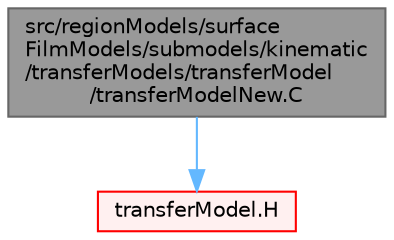 digraph "src/regionModels/surfaceFilmModels/submodels/kinematic/transferModels/transferModel/transferModelNew.C"
{
 // LATEX_PDF_SIZE
  bgcolor="transparent";
  edge [fontname=Helvetica,fontsize=10,labelfontname=Helvetica,labelfontsize=10];
  node [fontname=Helvetica,fontsize=10,shape=box,height=0.2,width=0.4];
  Node1 [id="Node000001",label="src/regionModels/surface\lFilmModels/submodels/kinematic\l/transferModels/transferModel\l/transferModelNew.C",height=0.2,width=0.4,color="gray40", fillcolor="grey60", style="filled", fontcolor="black",tooltip=" "];
  Node1 -> Node2 [id="edge1_Node000001_Node000002",color="steelblue1",style="solid",tooltip=" "];
  Node2 [id="Node000002",label="transferModel.H",height=0.2,width=0.4,color="red", fillcolor="#FFF0F0", style="filled",URL="$transferModel_8H.html",tooltip=" "];
}
